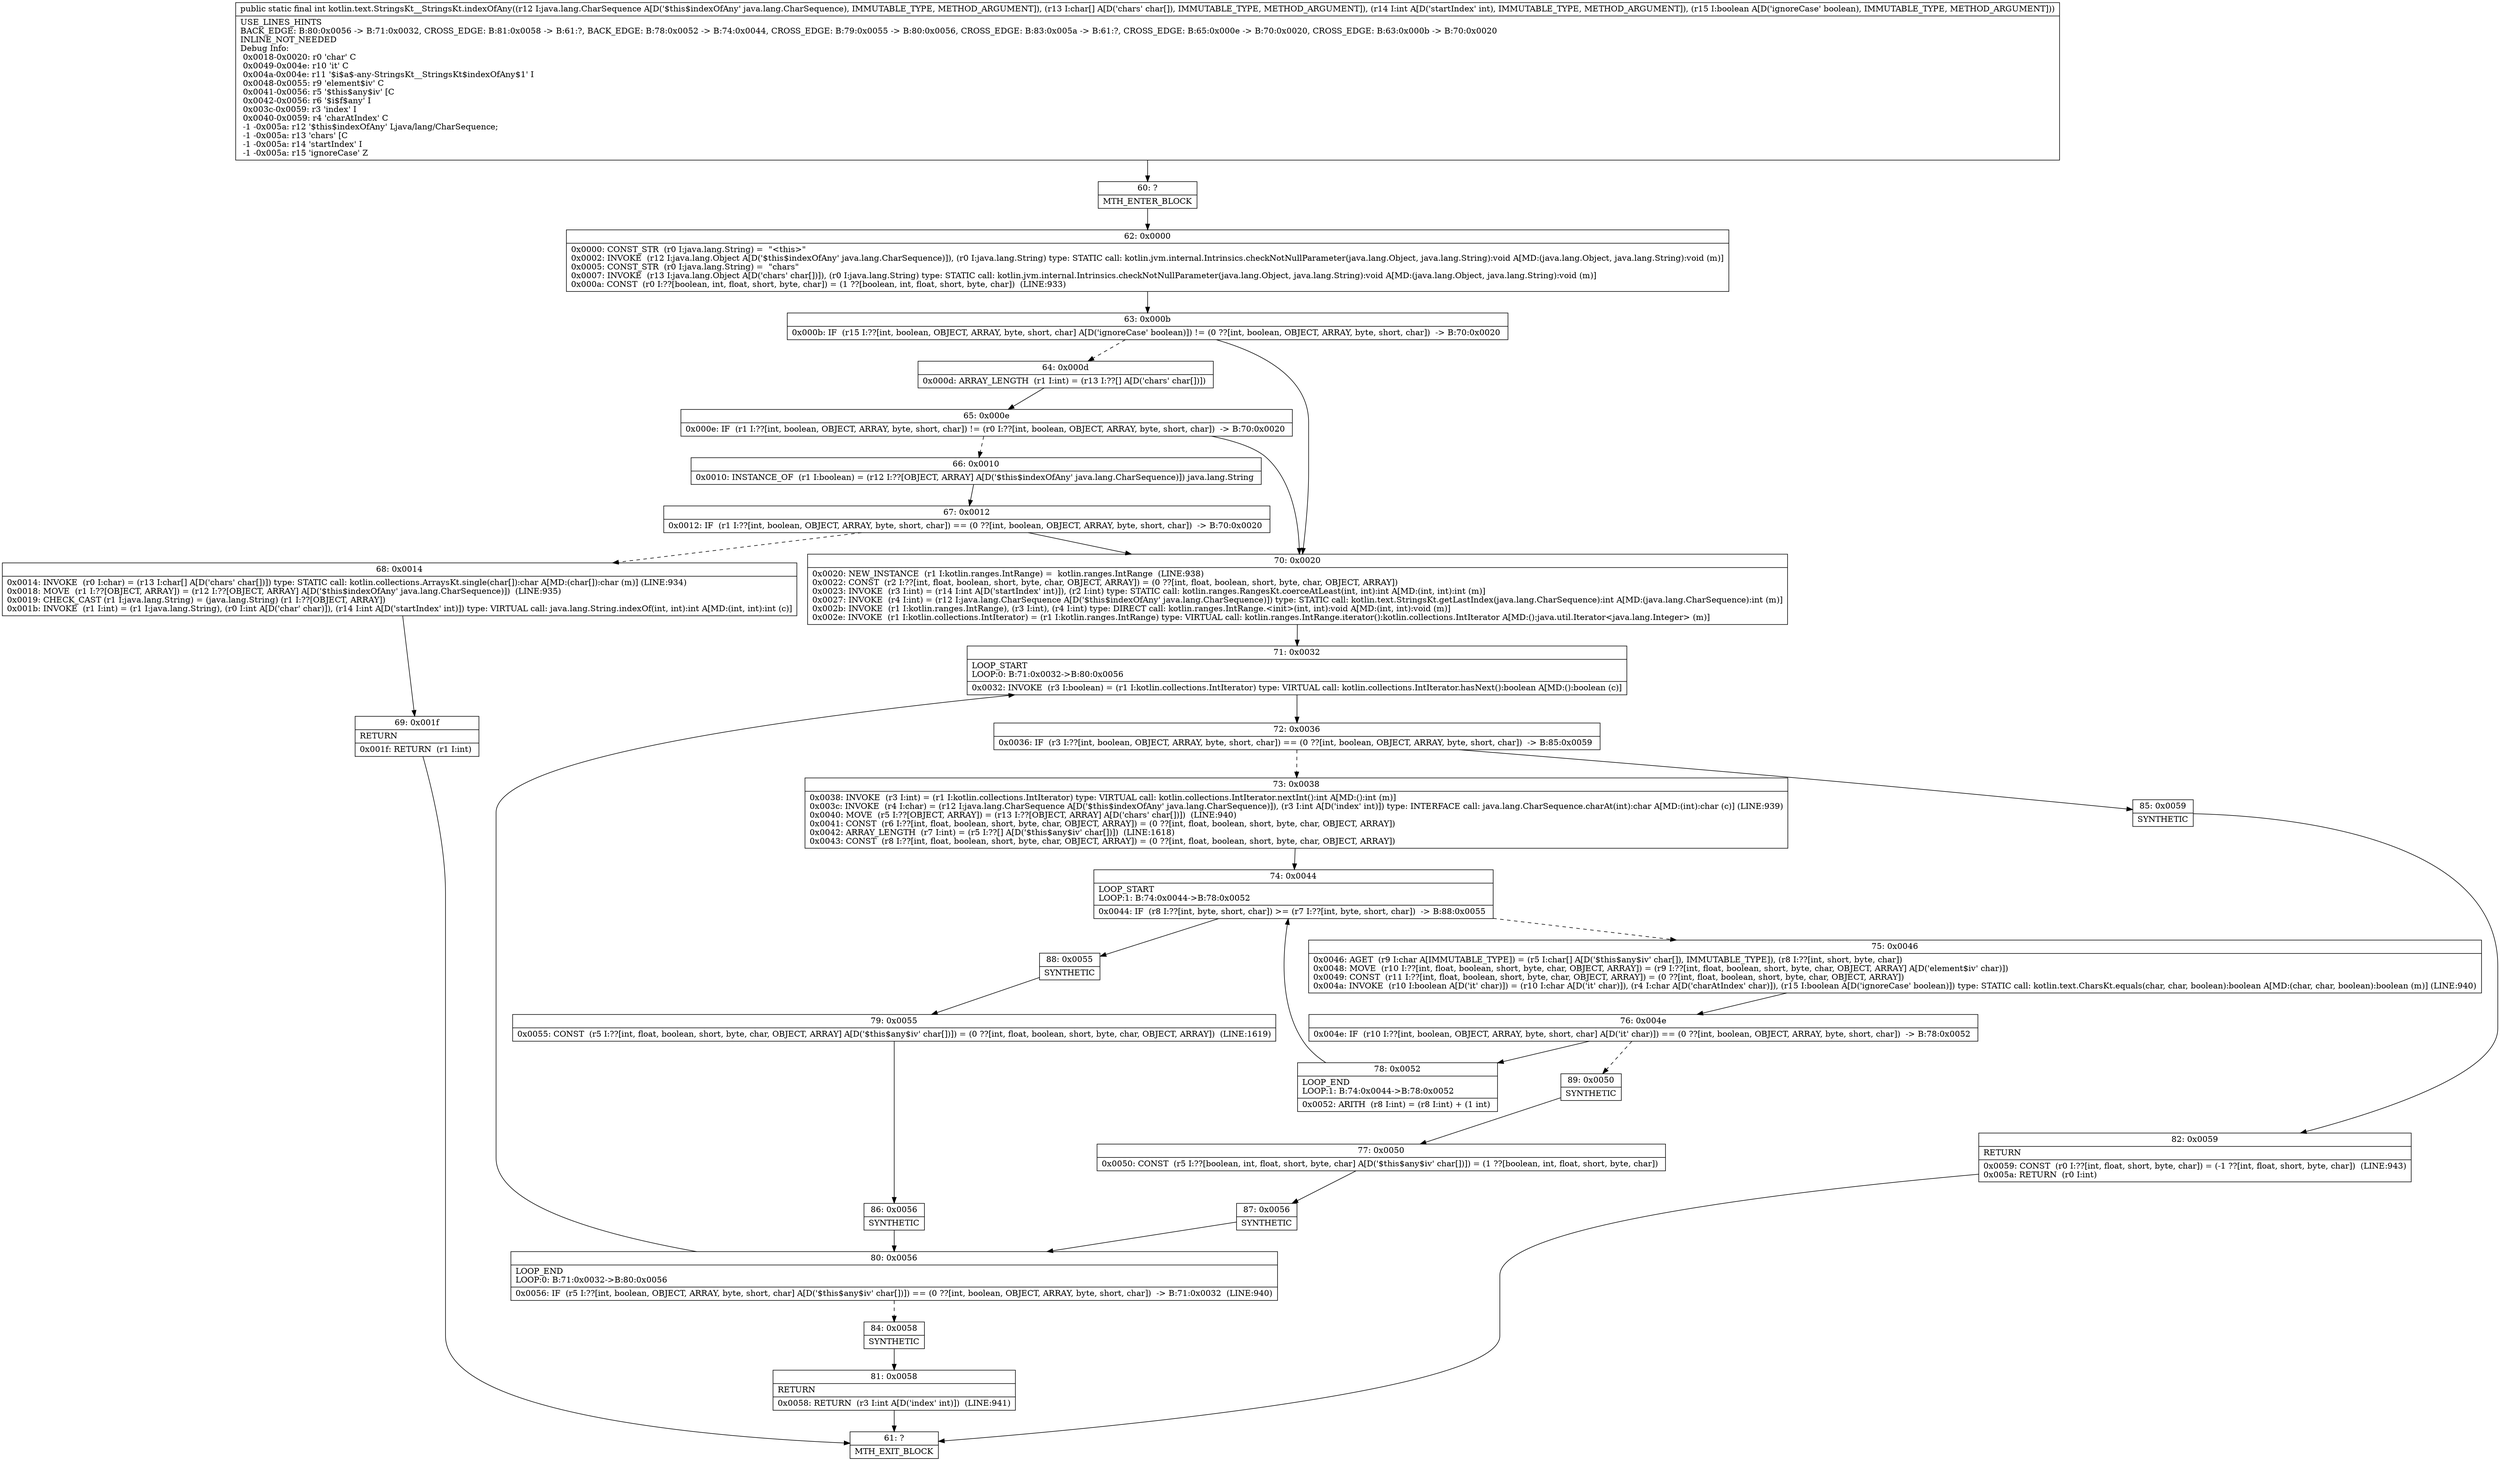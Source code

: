 digraph "CFG forkotlin.text.StringsKt__StringsKt.indexOfAny(Ljava\/lang\/CharSequence;[CIZ)I" {
Node_60 [shape=record,label="{60\:\ ?|MTH_ENTER_BLOCK\l}"];
Node_62 [shape=record,label="{62\:\ 0x0000|0x0000: CONST_STR  (r0 I:java.lang.String) =  \"\<this\>\" \l0x0002: INVOKE  (r12 I:java.lang.Object A[D('$this$indexOfAny' java.lang.CharSequence)]), (r0 I:java.lang.String) type: STATIC call: kotlin.jvm.internal.Intrinsics.checkNotNullParameter(java.lang.Object, java.lang.String):void A[MD:(java.lang.Object, java.lang.String):void (m)]\l0x0005: CONST_STR  (r0 I:java.lang.String) =  \"chars\" \l0x0007: INVOKE  (r13 I:java.lang.Object A[D('chars' char[])]), (r0 I:java.lang.String) type: STATIC call: kotlin.jvm.internal.Intrinsics.checkNotNullParameter(java.lang.Object, java.lang.String):void A[MD:(java.lang.Object, java.lang.String):void (m)]\l0x000a: CONST  (r0 I:??[boolean, int, float, short, byte, char]) = (1 ??[boolean, int, float, short, byte, char])  (LINE:933)\l}"];
Node_63 [shape=record,label="{63\:\ 0x000b|0x000b: IF  (r15 I:??[int, boolean, OBJECT, ARRAY, byte, short, char] A[D('ignoreCase' boolean)]) != (0 ??[int, boolean, OBJECT, ARRAY, byte, short, char])  \-\> B:70:0x0020 \l}"];
Node_64 [shape=record,label="{64\:\ 0x000d|0x000d: ARRAY_LENGTH  (r1 I:int) = (r13 I:??[] A[D('chars' char[])]) \l}"];
Node_65 [shape=record,label="{65\:\ 0x000e|0x000e: IF  (r1 I:??[int, boolean, OBJECT, ARRAY, byte, short, char]) != (r0 I:??[int, boolean, OBJECT, ARRAY, byte, short, char])  \-\> B:70:0x0020 \l}"];
Node_66 [shape=record,label="{66\:\ 0x0010|0x0010: INSTANCE_OF  (r1 I:boolean) = (r12 I:??[OBJECT, ARRAY] A[D('$this$indexOfAny' java.lang.CharSequence)]) java.lang.String \l}"];
Node_67 [shape=record,label="{67\:\ 0x0012|0x0012: IF  (r1 I:??[int, boolean, OBJECT, ARRAY, byte, short, char]) == (0 ??[int, boolean, OBJECT, ARRAY, byte, short, char])  \-\> B:70:0x0020 \l}"];
Node_68 [shape=record,label="{68\:\ 0x0014|0x0014: INVOKE  (r0 I:char) = (r13 I:char[] A[D('chars' char[])]) type: STATIC call: kotlin.collections.ArraysKt.single(char[]):char A[MD:(char[]):char (m)] (LINE:934)\l0x0018: MOVE  (r1 I:??[OBJECT, ARRAY]) = (r12 I:??[OBJECT, ARRAY] A[D('$this$indexOfAny' java.lang.CharSequence)])  (LINE:935)\l0x0019: CHECK_CAST (r1 I:java.lang.String) = (java.lang.String) (r1 I:??[OBJECT, ARRAY]) \l0x001b: INVOKE  (r1 I:int) = (r1 I:java.lang.String), (r0 I:int A[D('char' char)]), (r14 I:int A[D('startIndex' int)]) type: VIRTUAL call: java.lang.String.indexOf(int, int):int A[MD:(int, int):int (c)]\l}"];
Node_69 [shape=record,label="{69\:\ 0x001f|RETURN\l|0x001f: RETURN  (r1 I:int) \l}"];
Node_61 [shape=record,label="{61\:\ ?|MTH_EXIT_BLOCK\l}"];
Node_70 [shape=record,label="{70\:\ 0x0020|0x0020: NEW_INSTANCE  (r1 I:kotlin.ranges.IntRange) =  kotlin.ranges.IntRange  (LINE:938)\l0x0022: CONST  (r2 I:??[int, float, boolean, short, byte, char, OBJECT, ARRAY]) = (0 ??[int, float, boolean, short, byte, char, OBJECT, ARRAY]) \l0x0023: INVOKE  (r3 I:int) = (r14 I:int A[D('startIndex' int)]), (r2 I:int) type: STATIC call: kotlin.ranges.RangesKt.coerceAtLeast(int, int):int A[MD:(int, int):int (m)]\l0x0027: INVOKE  (r4 I:int) = (r12 I:java.lang.CharSequence A[D('$this$indexOfAny' java.lang.CharSequence)]) type: STATIC call: kotlin.text.StringsKt.getLastIndex(java.lang.CharSequence):int A[MD:(java.lang.CharSequence):int (m)]\l0x002b: INVOKE  (r1 I:kotlin.ranges.IntRange), (r3 I:int), (r4 I:int) type: DIRECT call: kotlin.ranges.IntRange.\<init\>(int, int):void A[MD:(int, int):void (m)]\l0x002e: INVOKE  (r1 I:kotlin.collections.IntIterator) = (r1 I:kotlin.ranges.IntRange) type: VIRTUAL call: kotlin.ranges.IntRange.iterator():kotlin.collections.IntIterator A[MD:():java.util.Iterator\<java.lang.Integer\> (m)]\l}"];
Node_71 [shape=record,label="{71\:\ 0x0032|LOOP_START\lLOOP:0: B:71:0x0032\-\>B:80:0x0056\l|0x0032: INVOKE  (r3 I:boolean) = (r1 I:kotlin.collections.IntIterator) type: VIRTUAL call: kotlin.collections.IntIterator.hasNext():boolean A[MD:():boolean (c)]\l}"];
Node_72 [shape=record,label="{72\:\ 0x0036|0x0036: IF  (r3 I:??[int, boolean, OBJECT, ARRAY, byte, short, char]) == (0 ??[int, boolean, OBJECT, ARRAY, byte, short, char])  \-\> B:85:0x0059 \l}"];
Node_73 [shape=record,label="{73\:\ 0x0038|0x0038: INVOKE  (r3 I:int) = (r1 I:kotlin.collections.IntIterator) type: VIRTUAL call: kotlin.collections.IntIterator.nextInt():int A[MD:():int (m)]\l0x003c: INVOKE  (r4 I:char) = (r12 I:java.lang.CharSequence A[D('$this$indexOfAny' java.lang.CharSequence)]), (r3 I:int A[D('index' int)]) type: INTERFACE call: java.lang.CharSequence.charAt(int):char A[MD:(int):char (c)] (LINE:939)\l0x0040: MOVE  (r5 I:??[OBJECT, ARRAY]) = (r13 I:??[OBJECT, ARRAY] A[D('chars' char[])])  (LINE:940)\l0x0041: CONST  (r6 I:??[int, float, boolean, short, byte, char, OBJECT, ARRAY]) = (0 ??[int, float, boolean, short, byte, char, OBJECT, ARRAY]) \l0x0042: ARRAY_LENGTH  (r7 I:int) = (r5 I:??[] A[D('$this$any$iv' char[])])  (LINE:1618)\l0x0043: CONST  (r8 I:??[int, float, boolean, short, byte, char, OBJECT, ARRAY]) = (0 ??[int, float, boolean, short, byte, char, OBJECT, ARRAY]) \l}"];
Node_74 [shape=record,label="{74\:\ 0x0044|LOOP_START\lLOOP:1: B:74:0x0044\-\>B:78:0x0052\l|0x0044: IF  (r8 I:??[int, byte, short, char]) \>= (r7 I:??[int, byte, short, char])  \-\> B:88:0x0055 \l}"];
Node_75 [shape=record,label="{75\:\ 0x0046|0x0046: AGET  (r9 I:char A[IMMUTABLE_TYPE]) = (r5 I:char[] A[D('$this$any$iv' char[]), IMMUTABLE_TYPE]), (r8 I:??[int, short, byte, char]) \l0x0048: MOVE  (r10 I:??[int, float, boolean, short, byte, char, OBJECT, ARRAY]) = (r9 I:??[int, float, boolean, short, byte, char, OBJECT, ARRAY] A[D('element$iv' char)]) \l0x0049: CONST  (r11 I:??[int, float, boolean, short, byte, char, OBJECT, ARRAY]) = (0 ??[int, float, boolean, short, byte, char, OBJECT, ARRAY]) \l0x004a: INVOKE  (r10 I:boolean A[D('it' char)]) = (r10 I:char A[D('it' char)]), (r4 I:char A[D('charAtIndex' char)]), (r15 I:boolean A[D('ignoreCase' boolean)]) type: STATIC call: kotlin.text.CharsKt.equals(char, char, boolean):boolean A[MD:(char, char, boolean):boolean (m)] (LINE:940)\l}"];
Node_76 [shape=record,label="{76\:\ 0x004e|0x004e: IF  (r10 I:??[int, boolean, OBJECT, ARRAY, byte, short, char] A[D('it' char)]) == (0 ??[int, boolean, OBJECT, ARRAY, byte, short, char])  \-\> B:78:0x0052 \l}"];
Node_78 [shape=record,label="{78\:\ 0x0052|LOOP_END\lLOOP:1: B:74:0x0044\-\>B:78:0x0052\l|0x0052: ARITH  (r8 I:int) = (r8 I:int) + (1 int) \l}"];
Node_89 [shape=record,label="{89\:\ 0x0050|SYNTHETIC\l}"];
Node_77 [shape=record,label="{77\:\ 0x0050|0x0050: CONST  (r5 I:??[boolean, int, float, short, byte, char] A[D('$this$any$iv' char[])]) = (1 ??[boolean, int, float, short, byte, char]) \l}"];
Node_87 [shape=record,label="{87\:\ 0x0056|SYNTHETIC\l}"];
Node_80 [shape=record,label="{80\:\ 0x0056|LOOP_END\lLOOP:0: B:71:0x0032\-\>B:80:0x0056\l|0x0056: IF  (r5 I:??[int, boolean, OBJECT, ARRAY, byte, short, char] A[D('$this$any$iv' char[])]) == (0 ??[int, boolean, OBJECT, ARRAY, byte, short, char])  \-\> B:71:0x0032  (LINE:940)\l}"];
Node_84 [shape=record,label="{84\:\ 0x0058|SYNTHETIC\l}"];
Node_81 [shape=record,label="{81\:\ 0x0058|RETURN\l|0x0058: RETURN  (r3 I:int A[D('index' int)])  (LINE:941)\l}"];
Node_88 [shape=record,label="{88\:\ 0x0055|SYNTHETIC\l}"];
Node_79 [shape=record,label="{79\:\ 0x0055|0x0055: CONST  (r5 I:??[int, float, boolean, short, byte, char, OBJECT, ARRAY] A[D('$this$any$iv' char[])]) = (0 ??[int, float, boolean, short, byte, char, OBJECT, ARRAY])  (LINE:1619)\l}"];
Node_86 [shape=record,label="{86\:\ 0x0056|SYNTHETIC\l}"];
Node_85 [shape=record,label="{85\:\ 0x0059|SYNTHETIC\l}"];
Node_82 [shape=record,label="{82\:\ 0x0059|RETURN\l|0x0059: CONST  (r0 I:??[int, float, short, byte, char]) = (\-1 ??[int, float, short, byte, char])  (LINE:943)\l0x005a: RETURN  (r0 I:int) \l}"];
MethodNode[shape=record,label="{public static final int kotlin.text.StringsKt__StringsKt.indexOfAny((r12 I:java.lang.CharSequence A[D('$this$indexOfAny' java.lang.CharSequence), IMMUTABLE_TYPE, METHOD_ARGUMENT]), (r13 I:char[] A[D('chars' char[]), IMMUTABLE_TYPE, METHOD_ARGUMENT]), (r14 I:int A[D('startIndex' int), IMMUTABLE_TYPE, METHOD_ARGUMENT]), (r15 I:boolean A[D('ignoreCase' boolean), IMMUTABLE_TYPE, METHOD_ARGUMENT]))  | USE_LINES_HINTS\lBACK_EDGE: B:80:0x0056 \-\> B:71:0x0032, CROSS_EDGE: B:81:0x0058 \-\> B:61:?, BACK_EDGE: B:78:0x0052 \-\> B:74:0x0044, CROSS_EDGE: B:79:0x0055 \-\> B:80:0x0056, CROSS_EDGE: B:83:0x005a \-\> B:61:?, CROSS_EDGE: B:65:0x000e \-\> B:70:0x0020, CROSS_EDGE: B:63:0x000b \-\> B:70:0x0020\lINLINE_NOT_NEEDED\lDebug Info:\l  0x0018\-0x0020: r0 'char' C\l  0x0049\-0x004e: r10 'it' C\l  0x004a\-0x004e: r11 '$i$a$\-any\-StringsKt__StringsKt$indexOfAny$1' I\l  0x0048\-0x0055: r9 'element$iv' C\l  0x0041\-0x0056: r5 '$this$any$iv' [C\l  0x0042\-0x0056: r6 '$i$f$any' I\l  0x003c\-0x0059: r3 'index' I\l  0x0040\-0x0059: r4 'charAtIndex' C\l  \-1 \-0x005a: r12 '$this$indexOfAny' Ljava\/lang\/CharSequence;\l  \-1 \-0x005a: r13 'chars' [C\l  \-1 \-0x005a: r14 'startIndex' I\l  \-1 \-0x005a: r15 'ignoreCase' Z\l}"];
MethodNode -> Node_60;Node_60 -> Node_62;
Node_62 -> Node_63;
Node_63 -> Node_64[style=dashed];
Node_63 -> Node_70;
Node_64 -> Node_65;
Node_65 -> Node_66[style=dashed];
Node_65 -> Node_70;
Node_66 -> Node_67;
Node_67 -> Node_68[style=dashed];
Node_67 -> Node_70;
Node_68 -> Node_69;
Node_69 -> Node_61;
Node_70 -> Node_71;
Node_71 -> Node_72;
Node_72 -> Node_73[style=dashed];
Node_72 -> Node_85;
Node_73 -> Node_74;
Node_74 -> Node_75[style=dashed];
Node_74 -> Node_88;
Node_75 -> Node_76;
Node_76 -> Node_78;
Node_76 -> Node_89[style=dashed];
Node_78 -> Node_74;
Node_89 -> Node_77;
Node_77 -> Node_87;
Node_87 -> Node_80;
Node_80 -> Node_71;
Node_80 -> Node_84[style=dashed];
Node_84 -> Node_81;
Node_81 -> Node_61;
Node_88 -> Node_79;
Node_79 -> Node_86;
Node_86 -> Node_80;
Node_85 -> Node_82;
Node_82 -> Node_61;
}

